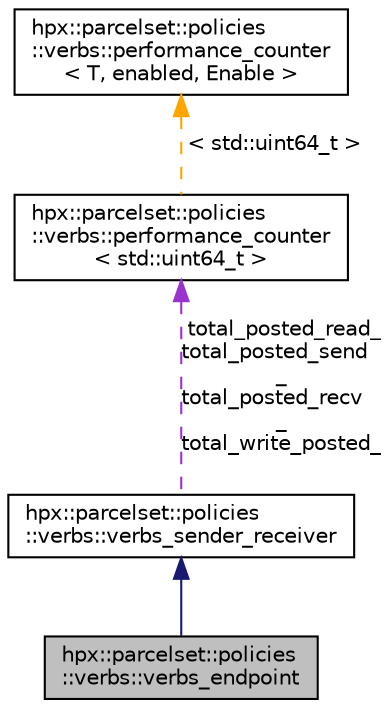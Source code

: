 digraph "hpx::parcelset::policies::verbs::verbs_endpoint"
{
  edge [fontname="Helvetica",fontsize="10",labelfontname="Helvetica",labelfontsize="10"];
  node [fontname="Helvetica",fontsize="10",shape=record];
  Node2 [label="hpx::parcelset::policies\l::verbs::verbs_endpoint",height=0.2,width=0.4,color="black", fillcolor="grey75", style="filled", fontcolor="black"];
  Node3 -> Node2 [dir="back",color="midnightblue",fontsize="10",style="solid",fontname="Helvetica"];
  Node3 [label="hpx::parcelset::policies\l::verbs::verbs_sender_receiver",height=0.2,width=0.4,color="black", fillcolor="white", style="filled",URL="$d3/d4f/structhpx_1_1parcelset_1_1policies_1_1verbs_1_1verbs__sender__receiver.html"];
  Node4 -> Node3 [dir="back",color="darkorchid3",fontsize="10",style="dashed",label=" total_posted_read_\ntotal_posted_send\l_\ntotal_posted_recv\l_\ntotal_write_posted_" ,fontname="Helvetica"];
  Node4 [label="hpx::parcelset::policies\l::verbs::performance_counter\l\< std::uint64_t \>",height=0.2,width=0.4,color="black", fillcolor="white", style="filled",URL="$de/dae/structhpx_1_1parcelset_1_1policies_1_1verbs_1_1performance__counter.html"];
  Node5 -> Node4 [dir="back",color="orange",fontsize="10",style="dashed",label=" \< std::uint64_t \>" ,fontname="Helvetica"];
  Node5 [label="hpx::parcelset::policies\l::verbs::performance_counter\l\< T, enabled, Enable \>",height=0.2,width=0.4,color="black", fillcolor="white", style="filled",URL="$de/dae/structhpx_1_1parcelset_1_1policies_1_1verbs_1_1performance__counter.html"];
}
